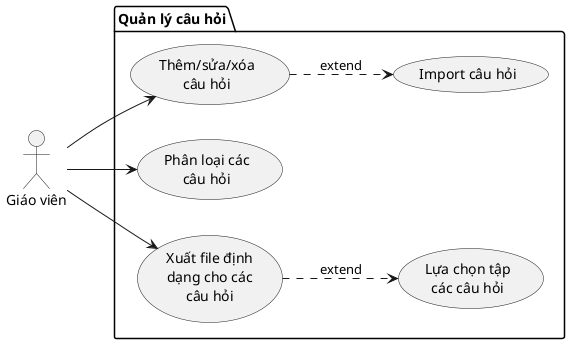 @startuml
skinparam WrapWidth 100
left to right direction
package "Quản lý câu hỏi" {
    usecase "Thêm/sửa/xóa câu hỏi" as uc1
    usecase "Import câu hỏi" as uc2
    usecase "Phân loại các câu hỏi" as uc3
    usecase "Xuất file định dạng cho các câu hỏi" as uc4
    usecase "Lựa chọn tập các câu hỏi" as uc5
    uc4 ..> uc5 : extend
    uc1 ..> uc2 : extend
}


"Giáo viên" as teacher
teacher --> uc1
teacher --> uc3
teacher --> uc4
@enduml